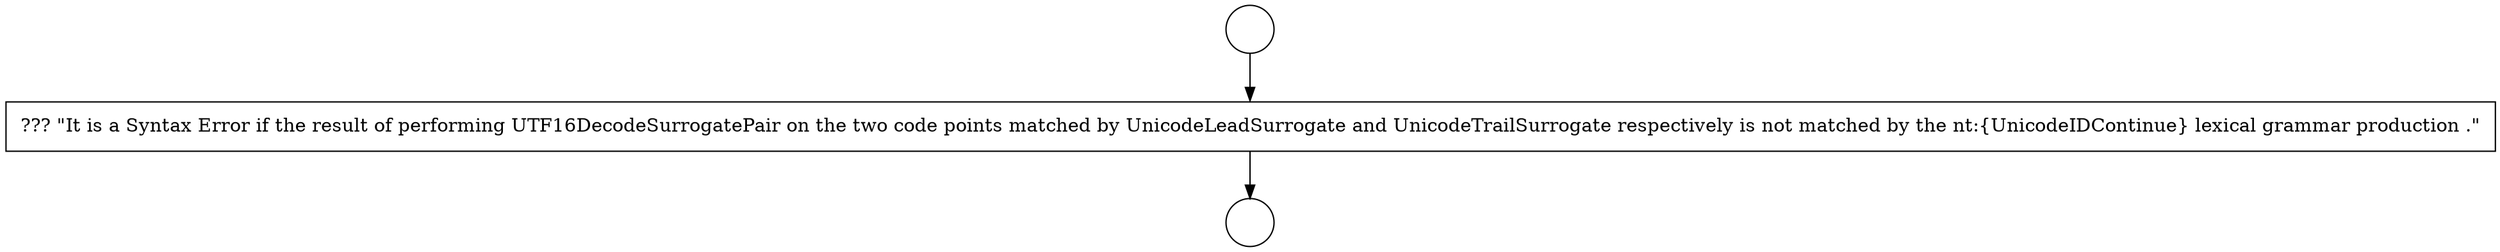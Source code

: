 digraph {
  node20496 [shape=circle label=" " color="black" fillcolor="white" style=filled]
  node20498 [shape=none, margin=0, label=<<font color="black">
    <table border="0" cellborder="1" cellspacing="0" cellpadding="10">
      <tr><td align="left">??? &quot;It is a Syntax Error if the result of performing UTF16DecodeSurrogatePair on the two code points matched by UnicodeLeadSurrogate and UnicodeTrailSurrogate respectively is not matched by the nt:{UnicodeIDContinue} lexical grammar production .&quot;</td></tr>
    </table>
  </font>> color="black" fillcolor="white" style=filled]
  node20497 [shape=circle label=" " color="black" fillcolor="white" style=filled]
  node20496 -> node20498 [ color="black"]
  node20498 -> node20497 [ color="black"]
}
